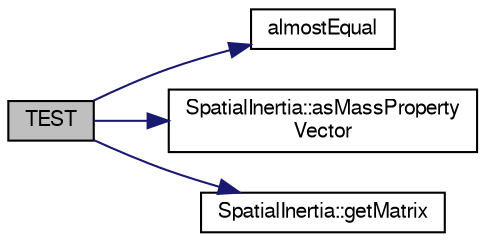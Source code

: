 digraph "TEST"
{
  edge [fontname="FreeSans",fontsize="10",labelfontname="FreeSans",labelfontsize="10"];
  node [fontname="FreeSans",fontsize="10",shape=record];
  rankdir="LR";
  Node1 [label="TEST",height=0.2,width=0.4,color="black", fillcolor="grey75", style="filled", fontcolor="black"];
  Node1 -> Node2 [color="midnightblue",fontsize="10",style="solid",fontname="FreeSans"];
  Node2 [label="almostEqual",height=0.2,width=0.4,color="black", fillcolor="white", style="filled",URL="$de/dda/_math_utilities_8h.html#aa06ec79f1e3170ea41b58ffbf35b9fb6"];
  Node1 -> Node3 [color="midnightblue",fontsize="10",style="solid",fontname="FreeSans"];
  Node3 [label="SpatialInertia::asMassProperty\lVector",height=0.2,width=0.4,color="black", fillcolor="white", style="filled",URL="$d6/d81/class_spatial_inertia.html#a6a56ab7bc5c176a6c532ac13da61280e"];
  Node1 -> Node4 [color="midnightblue",fontsize="10",style="solid",fontname="FreeSans"];
  Node4 [label="SpatialInertia::getMatrix",height=0.2,width=0.4,color="black", fillcolor="white", style="filled",URL="$d6/d81/class_spatial_inertia.html#a593dcefeff8e432d7ad09e620aa9e155"];
}
